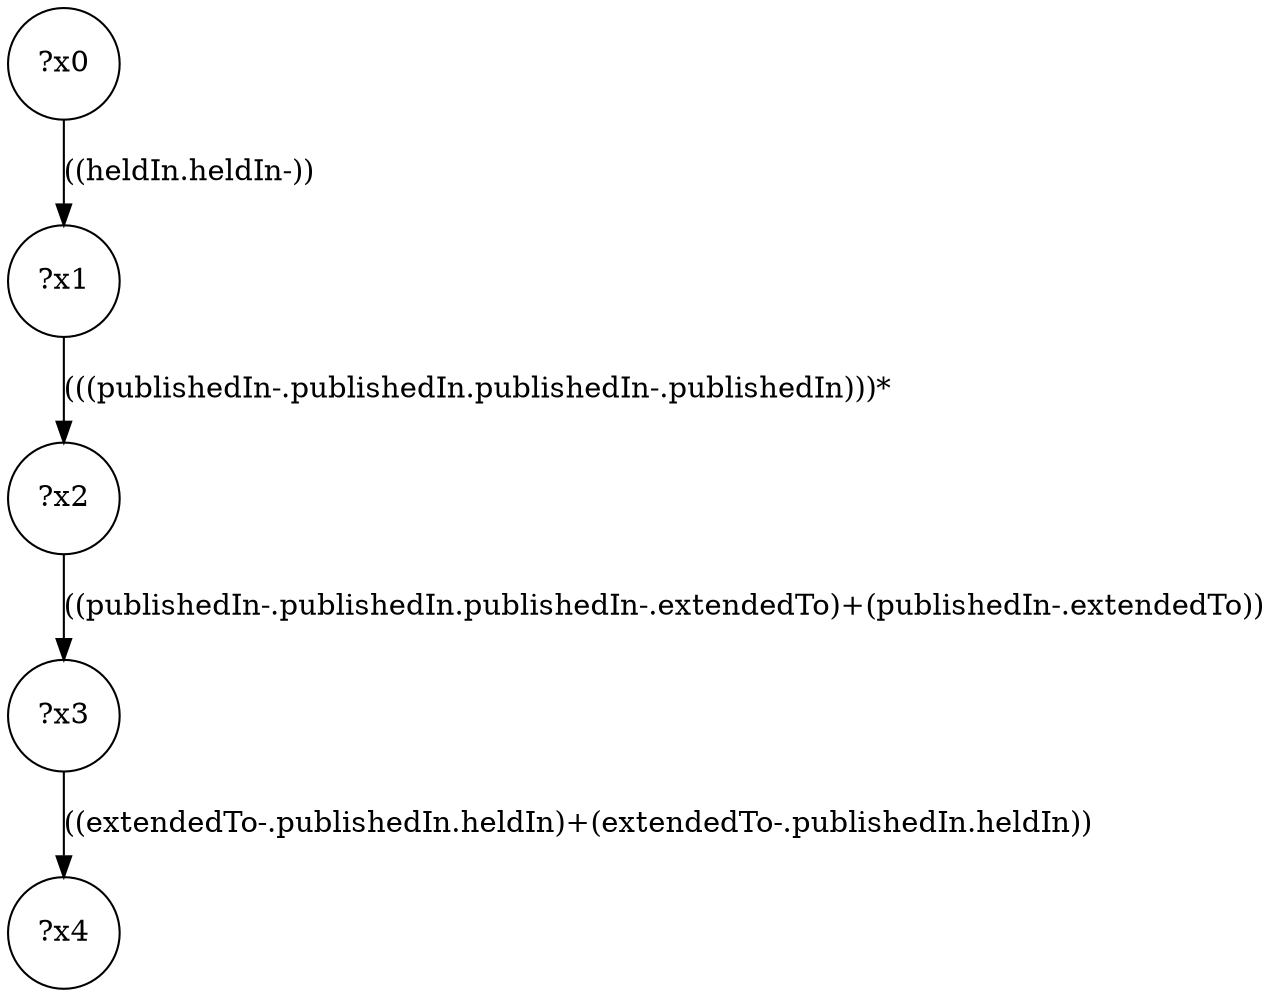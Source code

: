 digraph g {
	x0 [shape=circle, label="?x0"];
	x1 [shape=circle, label="?x1"];
	x0 -> x1 [label="((heldIn.heldIn-))"];
	x2 [shape=circle, label="?x2"];
	x1 -> x2 [label="(((publishedIn-.publishedIn.publishedIn-.publishedIn)))*"];
	x3 [shape=circle, label="?x3"];
	x2 -> x3 [label="((publishedIn-.publishedIn.publishedIn-.extendedTo)+(publishedIn-.extendedTo))"];
	x4 [shape=circle, label="?x4"];
	x3 -> x4 [label="((extendedTo-.publishedIn.heldIn)+(extendedTo-.publishedIn.heldIn))"];
}
